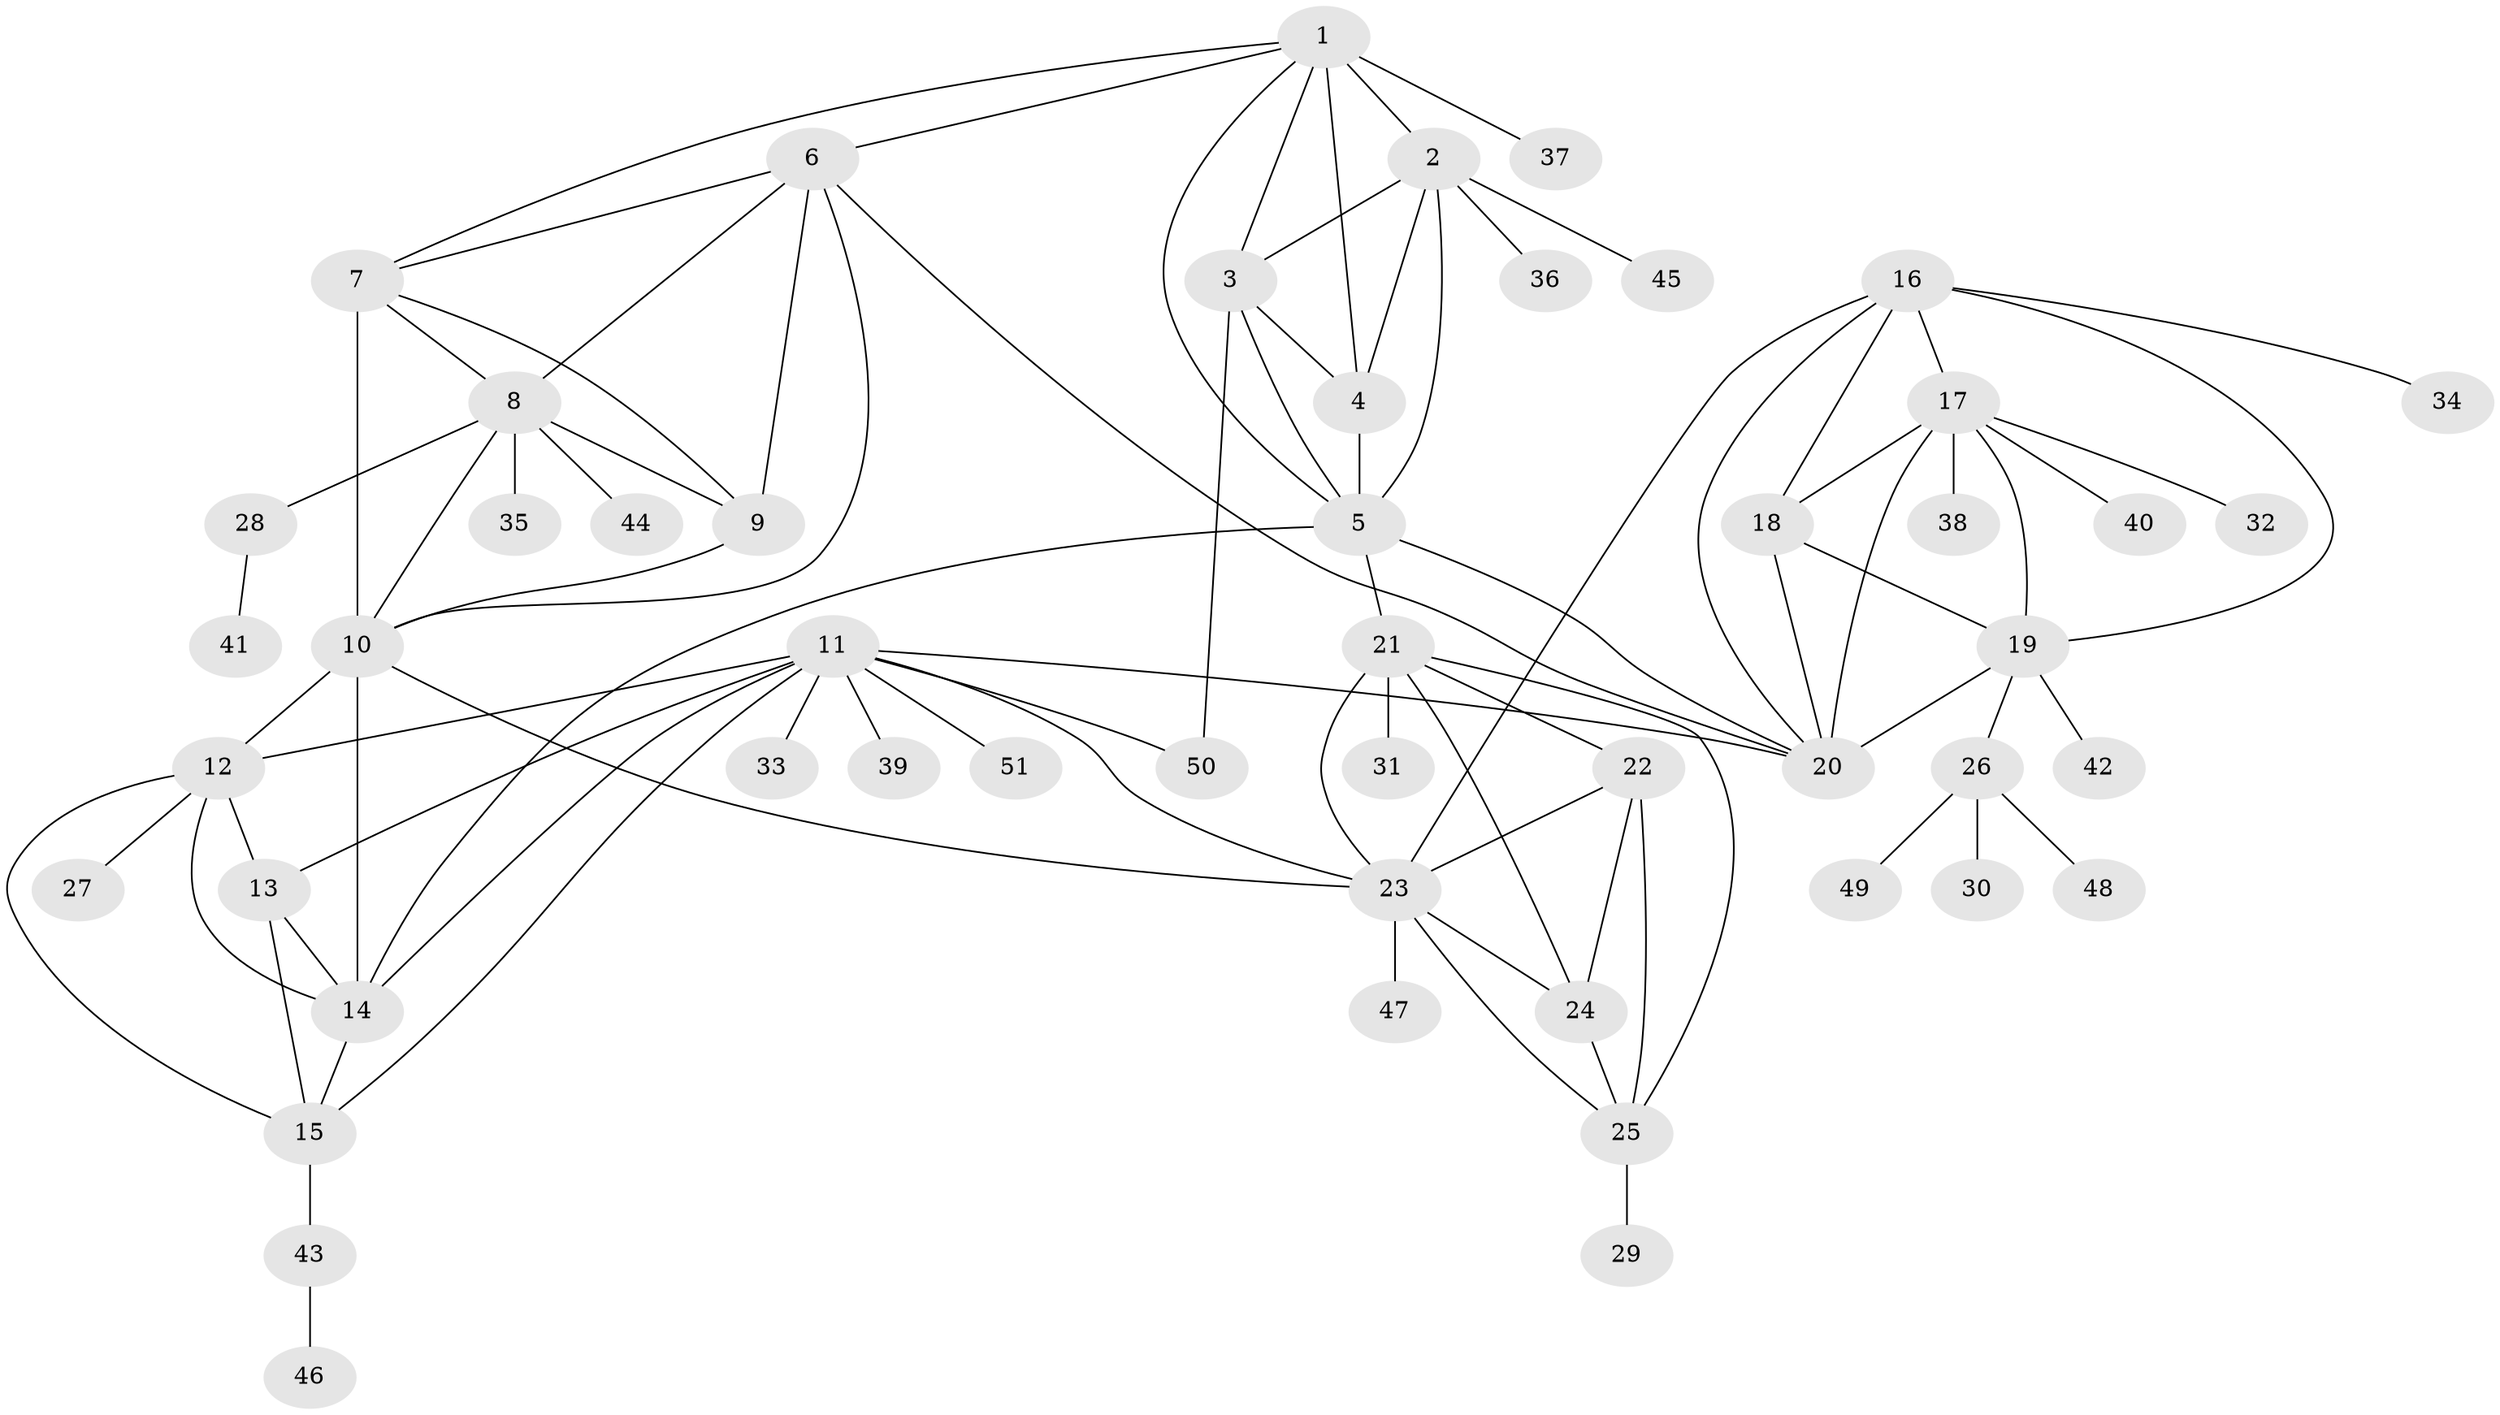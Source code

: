 // original degree distribution, {6: 0.029411764705882353, 8: 0.029411764705882353, 7: 0.10784313725490197, 12: 0.029411764705882353, 5: 0.0392156862745098, 11: 0.00980392156862745, 4: 0.00980392156862745, 1: 0.6176470588235294, 3: 0.00980392156862745, 2: 0.11764705882352941}
// Generated by graph-tools (version 1.1) at 2025/37/03/09/25 02:37:20]
// undirected, 51 vertices, 89 edges
graph export_dot {
graph [start="1"]
  node [color=gray90,style=filled];
  1;
  2;
  3;
  4;
  5;
  6;
  7;
  8;
  9;
  10;
  11;
  12;
  13;
  14;
  15;
  16;
  17;
  18;
  19;
  20;
  21;
  22;
  23;
  24;
  25;
  26;
  27;
  28;
  29;
  30;
  31;
  32;
  33;
  34;
  35;
  36;
  37;
  38;
  39;
  40;
  41;
  42;
  43;
  44;
  45;
  46;
  47;
  48;
  49;
  50;
  51;
  1 -- 2 [weight=1.0];
  1 -- 3 [weight=1.0];
  1 -- 4 [weight=3.0];
  1 -- 5 [weight=1.0];
  1 -- 6 [weight=1.0];
  1 -- 7 [weight=1.0];
  1 -- 37 [weight=1.0];
  2 -- 3 [weight=1.0];
  2 -- 4 [weight=1.0];
  2 -- 5 [weight=1.0];
  2 -- 36 [weight=1.0];
  2 -- 45 [weight=2.0];
  3 -- 4 [weight=1.0];
  3 -- 5 [weight=1.0];
  3 -- 50 [weight=2.0];
  4 -- 5 [weight=1.0];
  5 -- 14 [weight=1.0];
  5 -- 20 [weight=1.0];
  5 -- 21 [weight=1.0];
  6 -- 7 [weight=1.0];
  6 -- 8 [weight=1.0];
  6 -- 9 [weight=1.0];
  6 -- 10 [weight=1.0];
  6 -- 20 [weight=1.0];
  7 -- 8 [weight=1.0];
  7 -- 9 [weight=1.0];
  7 -- 10 [weight=7.0];
  8 -- 9 [weight=1.0];
  8 -- 10 [weight=1.0];
  8 -- 28 [weight=1.0];
  8 -- 35 [weight=5.0];
  8 -- 44 [weight=1.0];
  9 -- 10 [weight=1.0];
  10 -- 12 [weight=1.0];
  10 -- 14 [weight=1.0];
  10 -- 23 [weight=1.0];
  11 -- 12 [weight=1.0];
  11 -- 13 [weight=1.0];
  11 -- 14 [weight=1.0];
  11 -- 15 [weight=1.0];
  11 -- 20 [weight=1.0];
  11 -- 23 [weight=1.0];
  11 -- 33 [weight=1.0];
  11 -- 39 [weight=1.0];
  11 -- 50 [weight=1.0];
  11 -- 51 [weight=1.0];
  12 -- 13 [weight=1.0];
  12 -- 14 [weight=1.0];
  12 -- 15 [weight=1.0];
  12 -- 27 [weight=1.0];
  13 -- 14 [weight=1.0];
  13 -- 15 [weight=1.0];
  14 -- 15 [weight=1.0];
  15 -- 43 [weight=2.0];
  16 -- 17 [weight=1.0];
  16 -- 18 [weight=1.0];
  16 -- 19 [weight=1.0];
  16 -- 20 [weight=1.0];
  16 -- 23 [weight=1.0];
  16 -- 34 [weight=1.0];
  17 -- 18 [weight=1.0];
  17 -- 19 [weight=1.0];
  17 -- 20 [weight=1.0];
  17 -- 32 [weight=1.0];
  17 -- 38 [weight=1.0];
  17 -- 40 [weight=1.0];
  18 -- 19 [weight=1.0];
  18 -- 20 [weight=1.0];
  19 -- 20 [weight=1.0];
  19 -- 26 [weight=1.0];
  19 -- 42 [weight=1.0];
  21 -- 22 [weight=1.0];
  21 -- 23 [weight=1.0];
  21 -- 24 [weight=1.0];
  21 -- 25 [weight=1.0];
  21 -- 31 [weight=1.0];
  22 -- 23 [weight=1.0];
  22 -- 24 [weight=3.0];
  22 -- 25 [weight=1.0];
  23 -- 24 [weight=1.0];
  23 -- 25 [weight=1.0];
  23 -- 47 [weight=4.0];
  24 -- 25 [weight=1.0];
  25 -- 29 [weight=1.0];
  26 -- 30 [weight=1.0];
  26 -- 48 [weight=1.0];
  26 -- 49 [weight=1.0];
  28 -- 41 [weight=1.0];
  43 -- 46 [weight=1.0];
}

